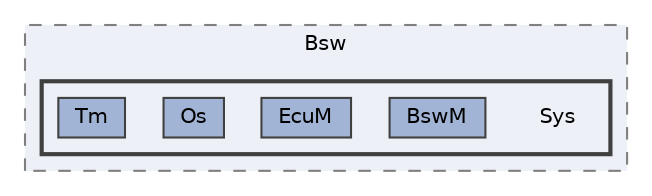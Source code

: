 digraph "Project/avProj/Debug/Bsw/Sys"
{
 // LATEX_PDF_SIZE
  bgcolor="transparent";
  edge [fontname=Helvetica,fontsize=10,labelfontname=Helvetica,labelfontsize=10];
  node [fontname=Helvetica,fontsize=10,shape=box,height=0.2,width=0.4];
  compound=true
  subgraph clusterdir_4d065d367c039c51466bd28454d71bbc {
    graph [ bgcolor="#edf0f7", pencolor="grey50", label="Bsw", fontname=Helvetica,fontsize=10 style="filled,dashed", URL="dir_4d065d367c039c51466bd28454d71bbc.html",tooltip=""]
  subgraph clusterdir_c81c4830ab7a514da852855872a9c4ec {
    graph [ bgcolor="#edf0f7", pencolor="grey25", label="", fontname=Helvetica,fontsize=10 style="filled,bold", URL="dir_c81c4830ab7a514da852855872a9c4ec.html",tooltip=""]
    dir_c81c4830ab7a514da852855872a9c4ec [shape=plaintext, label="Sys"];
  dir_883a7af714c9578b91fe6a84779af454 [label="BswM", fillcolor="#a2b4d6", color="grey25", style="filled", URL="dir_883a7af714c9578b91fe6a84779af454.html",tooltip=""];
  dir_737c69db07d8078be6ce185a09b43121 [label="EcuM", fillcolor="#a2b4d6", color="grey25", style="filled", URL="dir_737c69db07d8078be6ce185a09b43121.html",tooltip=""];
  dir_2b31453325f0d1f21d41ee50876422ec [label="Os", fillcolor="#a2b4d6", color="grey25", style="filled", URL="dir_2b31453325f0d1f21d41ee50876422ec.html",tooltip=""];
  dir_81f17d1e17324db00ca0a2815ba1bc9f [label="Tm", fillcolor="#a2b4d6", color="grey25", style="filled", URL="dir_81f17d1e17324db00ca0a2815ba1bc9f.html",tooltip=""];
  }
  }
}
